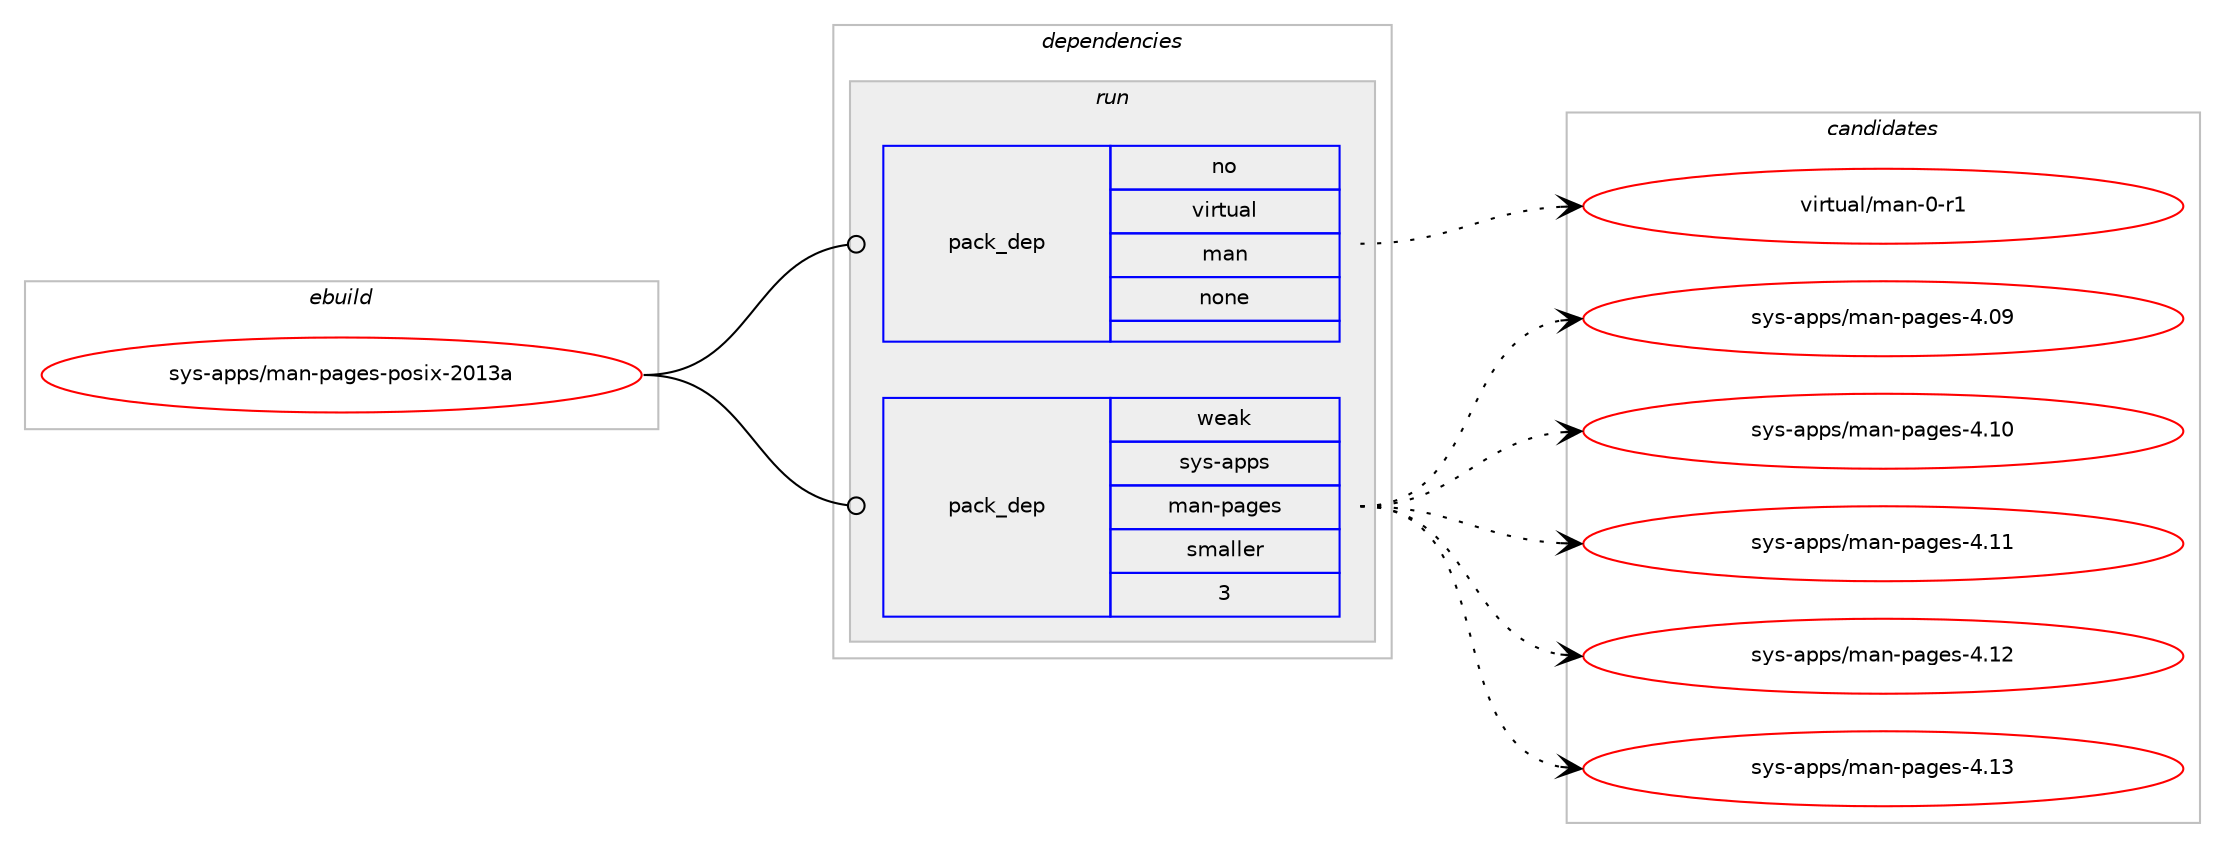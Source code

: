 digraph prolog {

# *************
# Graph options
# *************

newrank=true;
concentrate=true;
compound=true;
graph [rankdir=LR,fontname=Helvetica,fontsize=10,ranksep=1.5];#, ranksep=2.5, nodesep=0.2];
edge  [arrowhead=vee];
node  [fontname=Helvetica,fontsize=10];

# **********
# The ebuild
# **********

subgraph cluster_leftcol {
color=gray;
rank=same;
label=<<i>ebuild</i>>;
id [label="sys-apps/man-pages-posix-2013a", color=red, width=4, href="../sys-apps/man-pages-posix-2013a.svg"];
}

# ****************
# The dependencies
# ****************

subgraph cluster_midcol {
color=gray;
label=<<i>dependencies</i>>;
subgraph cluster_compile {
fillcolor="#eeeeee";
style=filled;
label=<<i>compile</i>>;
}
subgraph cluster_compileandrun {
fillcolor="#eeeeee";
style=filled;
label=<<i>compile and run</i>>;
}
subgraph cluster_run {
fillcolor="#eeeeee";
style=filled;
label=<<i>run</i>>;
subgraph pack349083 {
dependency470472 [label=<<TABLE BORDER="0" CELLBORDER="1" CELLSPACING="0" CELLPADDING="4" WIDTH="220"><TR><TD ROWSPAN="6" CELLPADDING="30">pack_dep</TD></TR><TR><TD WIDTH="110">no</TD></TR><TR><TD>virtual</TD></TR><TR><TD>man</TD></TR><TR><TD>none</TD></TR><TR><TD></TD></TR></TABLE>>, shape=none, color=blue];
}
id:e -> dependency470472:w [weight=20,style="solid",arrowhead="odot"];
subgraph pack349084 {
dependency470473 [label=<<TABLE BORDER="0" CELLBORDER="1" CELLSPACING="0" CELLPADDING="4" WIDTH="220"><TR><TD ROWSPAN="6" CELLPADDING="30">pack_dep</TD></TR><TR><TD WIDTH="110">weak</TD></TR><TR><TD>sys-apps</TD></TR><TR><TD>man-pages</TD></TR><TR><TD>smaller</TD></TR><TR><TD>3</TD></TR></TABLE>>, shape=none, color=blue];
}
id:e -> dependency470473:w [weight=20,style="solid",arrowhead="odot"];
}
}

# **************
# The candidates
# **************

subgraph cluster_choices {
rank=same;
color=gray;
label=<<i>candidates</i>>;

subgraph choice349083 {
color=black;
nodesep=1;
choice11810511411611797108471099711045484511449 [label="virtual/man-0-r1", color=red, width=4,href="../virtual/man-0-r1.svg"];
dependency470472:e -> choice11810511411611797108471099711045484511449:w [style=dotted,weight="100"];
}
subgraph choice349084 {
color=black;
nodesep=1;
choice1151211154597112112115471099711045112971031011154552464857 [label="sys-apps/man-pages-4.09", color=red, width=4,href="../sys-apps/man-pages-4.09.svg"];
choice1151211154597112112115471099711045112971031011154552464948 [label="sys-apps/man-pages-4.10", color=red, width=4,href="../sys-apps/man-pages-4.10.svg"];
choice1151211154597112112115471099711045112971031011154552464949 [label="sys-apps/man-pages-4.11", color=red, width=4,href="../sys-apps/man-pages-4.11.svg"];
choice1151211154597112112115471099711045112971031011154552464950 [label="sys-apps/man-pages-4.12", color=red, width=4,href="../sys-apps/man-pages-4.12.svg"];
choice1151211154597112112115471099711045112971031011154552464951 [label="sys-apps/man-pages-4.13", color=red, width=4,href="../sys-apps/man-pages-4.13.svg"];
dependency470473:e -> choice1151211154597112112115471099711045112971031011154552464857:w [style=dotted,weight="100"];
dependency470473:e -> choice1151211154597112112115471099711045112971031011154552464948:w [style=dotted,weight="100"];
dependency470473:e -> choice1151211154597112112115471099711045112971031011154552464949:w [style=dotted,weight="100"];
dependency470473:e -> choice1151211154597112112115471099711045112971031011154552464950:w [style=dotted,weight="100"];
dependency470473:e -> choice1151211154597112112115471099711045112971031011154552464951:w [style=dotted,weight="100"];
}
}

}
